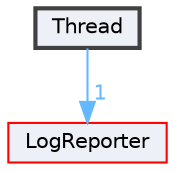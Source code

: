 digraph "C:/Dev/ezRPC/Thread"
{
 // LATEX_PDF_SIZE
  bgcolor="transparent";
  edge [fontname=Helvetica,fontsize=10,labelfontname=Helvetica,labelfontsize=10];
  node [fontname=Helvetica,fontsize=10,shape=box,height=0.2,width=0.4];
  compound=true
  dir_c211989d999a6a303a2b08461c3c22b8 [label="Thread", fillcolor="#edf0f7", color="grey25", style="filled,bold", URL="dir_c211989d999a6a303a2b08461c3c22b8.html",tooltip=""];
  dir_0aab817486fdc7dd6c4f9aa62ba91991 [label="LogReporter", fillcolor="#edf0f7", color="red", style="filled", URL="dir_0aab817486fdc7dd6c4f9aa62ba91991.html",tooltip=""];
  dir_c211989d999a6a303a2b08461c3c22b8->dir_0aab817486fdc7dd6c4f9aa62ba91991 [headlabel="1", labeldistance=1.5 headhref="dir_000110_000063.html" href="dir_000110_000063.html" color="steelblue1" fontcolor="steelblue1"];
}
